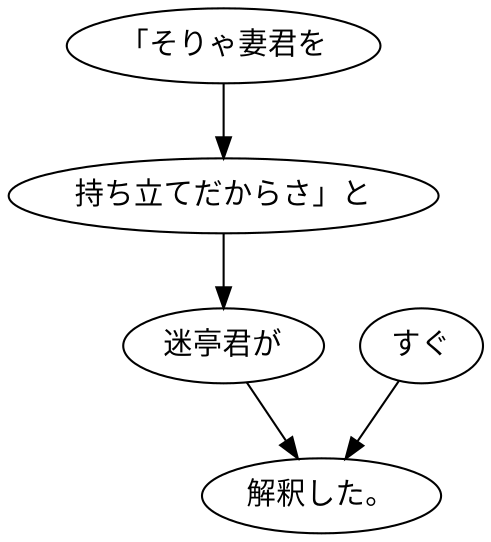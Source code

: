 digraph graph8862 {
	node0 [label="「そりゃ妻君を"];
	node1 [label="持ち立てだからさ」と"];
	node2 [label="迷亭君が"];
	node3 [label="すぐ"];
	node4 [label="解釈した。"];
	node0 -> node1;
	node1 -> node2;
	node2 -> node4;
	node3 -> node4;
}
